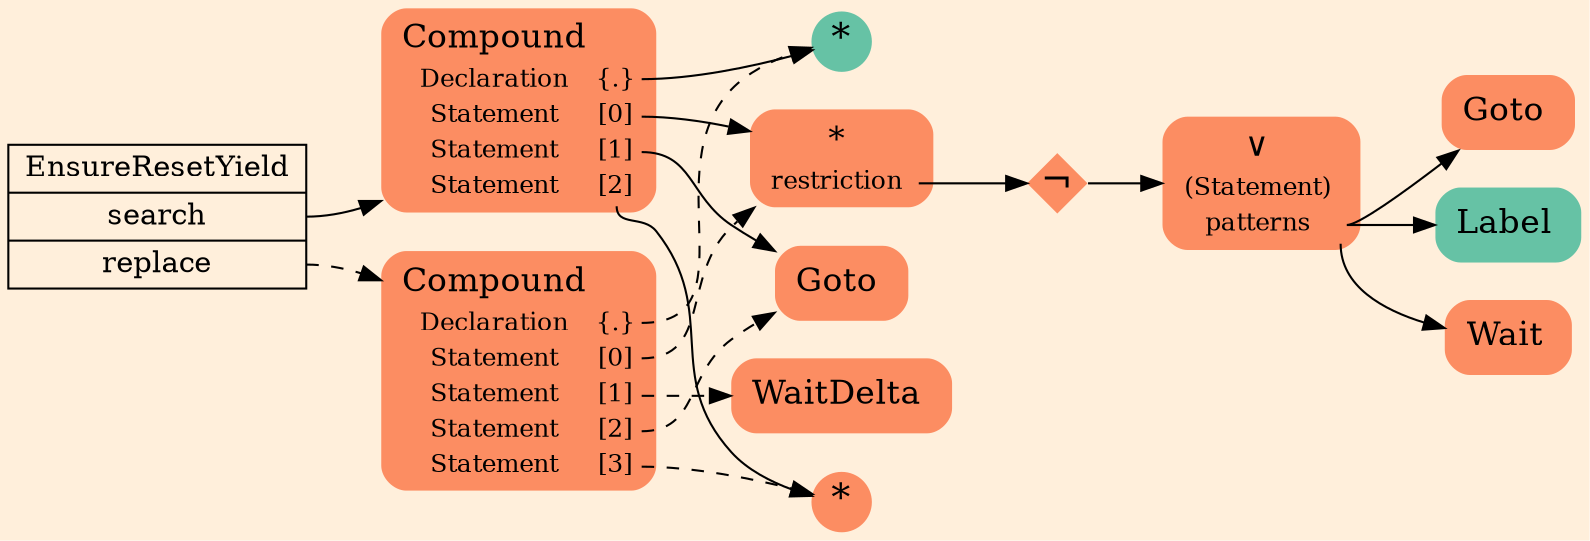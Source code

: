digraph Inferno {
graph [
    rankdir = "LR"
    bgcolor = antiquewhite1
    color = black
    fontcolor = black
];
node [
];
// -------------------- transformation figure --------------------
"CR#P64-0" [
    shape = "record"
    fillcolor = antiquewhite1
    label = "<fixed> EnsureResetYield | <port0> search | <port1> replace"
    style = "filled"
    fontsize = "14"
    color = black
    fontcolor = black
];

"#B-2-1072" [
    shape = "plaintext"
    fillcolor = "/set28/2"
    label = <<TABLE BORDER="0" CELLBORDER="0" CELLSPACING="0">
     <TR><TD><FONT POINT-SIZE="16.0">Compound</FONT></TD><TD></TD></TR>
     <TR><TD>Declaration</TD><TD PORT="port0">{.}</TD></TR>
     <TR><TD>Statement</TD><TD PORT="port1">[0]</TD></TR>
     <TR><TD>Statement</TD><TD PORT="port2">[1]</TD></TR>
     <TR><TD>Statement</TD><TD PORT="port3">[2]</TD></TR>
    </TABLE>>
    style = "rounded,filled"
    fontsize = "12"
];

"#B-2-1074" [
    shape = "circle"
    fillcolor = "/set28/1"
    label = <*>
    style = "filled"
    fontsize = "18"
    penwidth = 0.0
    fixedsize = true
    width = 0.4
    height = 0.4
];

"#B-2-1075" [
    shape = "plaintext"
    fillcolor = "/set28/2"
    label = <<TABLE BORDER="0" CELLBORDER="0" CELLSPACING="0">
     <TR><TD><FONT POINT-SIZE="16.0">*</FONT></TD><TD></TD></TR>
     <TR><TD>restriction</TD><TD PORT="port0"></TD></TR>
    </TABLE>>
    style = "rounded,filled"
    fontsize = "12"
];

"#B-2-1077" [
    shape = "diamond"
    fillcolor = "/set28/2"
    label = <¬>
    style = "filled"
    fontsize = "18"
    penwidth = 0.0
    fixedsize = true
    width = 0.4
    height = 0.4
];

"#B-2-1078" [
    shape = "plaintext"
    fillcolor = "/set28/2"
    label = <<TABLE BORDER="0" CELLBORDER="0" CELLSPACING="0">
     <TR><TD><FONT POINT-SIZE="16.0">∨</FONT></TD><TD></TD></TR>
     <TR><TD>(Statement)</TD><TD PORT="port0"></TD></TR>
     <TR><TD>patterns</TD><TD PORT="port1"></TD></TR>
    </TABLE>>
    style = "rounded,filled"
    fontsize = "12"
];

"#B-2-1083" [
    shape = "plaintext"
    fillcolor = "/set28/2"
    label = <<TABLE BORDER="0" CELLBORDER="0" CELLSPACING="0">
     <TR><TD><FONT POINT-SIZE="16.0">Goto</FONT></TD><TD></TD></TR>
    </TABLE>>
    style = "rounded,filled"
    fontsize = "12"
];

"#B-2-1082" [
    shape = "plaintext"
    fillcolor = "/set28/1"
    label = <<TABLE BORDER="0" CELLBORDER="0" CELLSPACING="0">
     <TR><TD><FONT POINT-SIZE="16.0">Label</FONT></TD><TD></TD></TR>
    </TABLE>>
    style = "rounded,filled"
    fontsize = "12"
];

"#B-2-1081" [
    shape = "plaintext"
    fillcolor = "/set28/2"
    label = <<TABLE BORDER="0" CELLBORDER="0" CELLSPACING="0">
     <TR><TD><FONT POINT-SIZE="16.0">Wait</FONT></TD><TD></TD></TR>
    </TABLE>>
    style = "rounded,filled"
    fontsize = "12"
];

"#B-2-1079" [
    shape = "plaintext"
    fillcolor = "/set28/2"
    label = <<TABLE BORDER="0" CELLBORDER="0" CELLSPACING="0">
     <TR><TD><FONT POINT-SIZE="16.0">Goto</FONT></TD><TD></TD></TR>
    </TABLE>>
    style = "rounded,filled"
    fontsize = "12"
];

"#B-2-1076" [
    shape = "circle"
    fillcolor = "/set28/2"
    label = <*>
    style = "filled"
    fontsize = "18"
    penwidth = 0.0
    fixedsize = true
    width = 0.4
    height = 0.4
];

"#B-2-1073" [
    shape = "plaintext"
    fillcolor = "/set28/2"
    label = <<TABLE BORDER="0" CELLBORDER="0" CELLSPACING="0">
     <TR><TD><FONT POINT-SIZE="16.0">Compound</FONT></TD><TD></TD></TR>
     <TR><TD>Declaration</TD><TD PORT="port0">{.}</TD></TR>
     <TR><TD>Statement</TD><TD PORT="port1">[0]</TD></TR>
     <TR><TD>Statement</TD><TD PORT="port2">[1]</TD></TR>
     <TR><TD>Statement</TD><TD PORT="port3">[2]</TD></TR>
     <TR><TD>Statement</TD><TD PORT="port4">[3]</TD></TR>
    </TABLE>>
    style = "rounded,filled"
    fontsize = "12"
];

"#B-2-1080" [
    shape = "plaintext"
    fillcolor = "/set28/2"
    label = <<TABLE BORDER="0" CELLBORDER="0" CELLSPACING="0">
     <TR><TD><FONT POINT-SIZE="16.0">WaitDelta</FONT></TD><TD></TD></TR>
    </TABLE>>
    style = "rounded,filled"
    fontsize = "12"
];



// -------------------- links --------------------
// links for block CR#P64-0
"CR#P64-0":port0 -> "#B-2-1072" [
    style="solid"
    color = black
    fontcolor = black
];

"CR#P64-0":port1 -> "#B-2-1073" [
    style="dashed"
    color = black
    fontcolor = black
];

// links for block #B-2-1072
"#B-2-1072":port0 -> "#B-2-1074" [
    style="solid"
    color = black
    fontcolor = black
];

"#B-2-1072":port1 -> "#B-2-1075" [
    style="solid"
    color = black
    fontcolor = black
];

"#B-2-1072":port2 -> "#B-2-1079" [
    style="solid"
    color = black
    fontcolor = black
];

"#B-2-1072":port3 -> "#B-2-1076" [
    style="solid"
    color = black
    fontcolor = black
];

// links for block #B-2-1074
// links for block #B-2-1075
"#B-2-1075":port0 -> "#B-2-1077" [
    style="solid"
    color = black
    fontcolor = black
];

// links for block #B-2-1077
"#B-2-1077" -> "#B-2-1078" [
    style="solid"
    color = black
    fontcolor = black
];

// links for block #B-2-1078
"#B-2-1078":port1 -> "#B-2-1083" [
    style="solid"
    color = black
    fontcolor = black
];

"#B-2-1078":port1 -> "#B-2-1082" [
    style="solid"
    color = black
    fontcolor = black
];

"#B-2-1078":port1 -> "#B-2-1081" [
    style="solid"
    color = black
    fontcolor = black
];

// links for block #B-2-1083
// links for block #B-2-1082
// links for block #B-2-1081
// links for block #B-2-1079
// links for block #B-2-1076
// links for block #B-2-1073
"#B-2-1073":port0 -> "#B-2-1074" [
    style="dashed"
    color = black
    fontcolor = black
];

"#B-2-1073":port1 -> "#B-2-1075" [
    style="dashed"
    color = black
    fontcolor = black
];

"#B-2-1073":port2 -> "#B-2-1080" [
    style="dashed"
    color = black
    fontcolor = black
];

"#B-2-1073":port3 -> "#B-2-1079" [
    style="dashed"
    color = black
    fontcolor = black
];

"#B-2-1073":port4 -> "#B-2-1076" [
    style="dashed"
    color = black
    fontcolor = black
];

// links for block #B-2-1080
}
